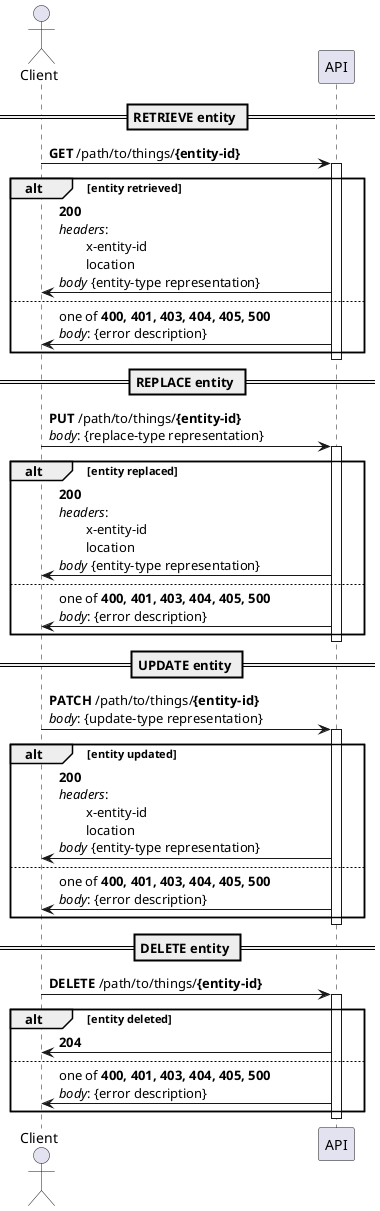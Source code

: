 @startuml
actor Client as client
participant "API" as api

== RETRIEVE entity ==

client -> api: <b>GET</b> /path/to/things/<b>{entity-id}</b>
activate api
    alt entity retrieved
        client <- api: <b>200</b> \
            \n<i>headers</i>: \n\tx-entity-id \n\tlocation \
            \n<i>body</i> {entity-type representation}
    else
        client <- api: one of <b>400, 401, 403, 404, 405, 500</b>\
                \n<i>body</i>: {error description}
    end
deactivate api

== REPLACE entity ==

client -> api: <b>PUT</b> /path/to/things/<b>{entity-id}</b>\
    \n<i>body</i>: {replace-type representation}
activate api
    alt entity replaced
        client <- api: <b>200</b> \
            \n<i>headers</i>: \n\tx-entity-id \n\tlocation \
            \n<i>body</i> {entity-type representation}
    else
        client <- api: one of <b>400, 401, 403, 404, 405, 500</b>\
                \n<i>body</i>: {error description}
    end
deactivate api

== UPDATE entity ==

client -> api: <b>PATCH</b> /path/to/things/<b>{entity-id}</b>\
    \n<i>body</i>: {update-type representation}
activate api
    alt entity updated
        client <- api: <b>200</b> \
            \n<i>headers</i>: \n\tx-entity-id \n\tlocation \
            \n<i>body</i> {entity-type representation}
    else
        client <- api: one of <b>400, 401, 403, 404, 405, 500</b>\
                \n<i>body</i>: {error description}
    end
deactivate api

== DELETE entity ==

client -> api: <b>DELETE</b> /path/to/things/<b>{entity-id}</b>
activate api
    alt entity deleted
        client <- api: <b>204</b>
    else
        client <- api: one of <b>400, 401, 403, 404, 405, 500</b>\
                \n<i>body</i>: {error description}
    end
deactivate api


@enduml